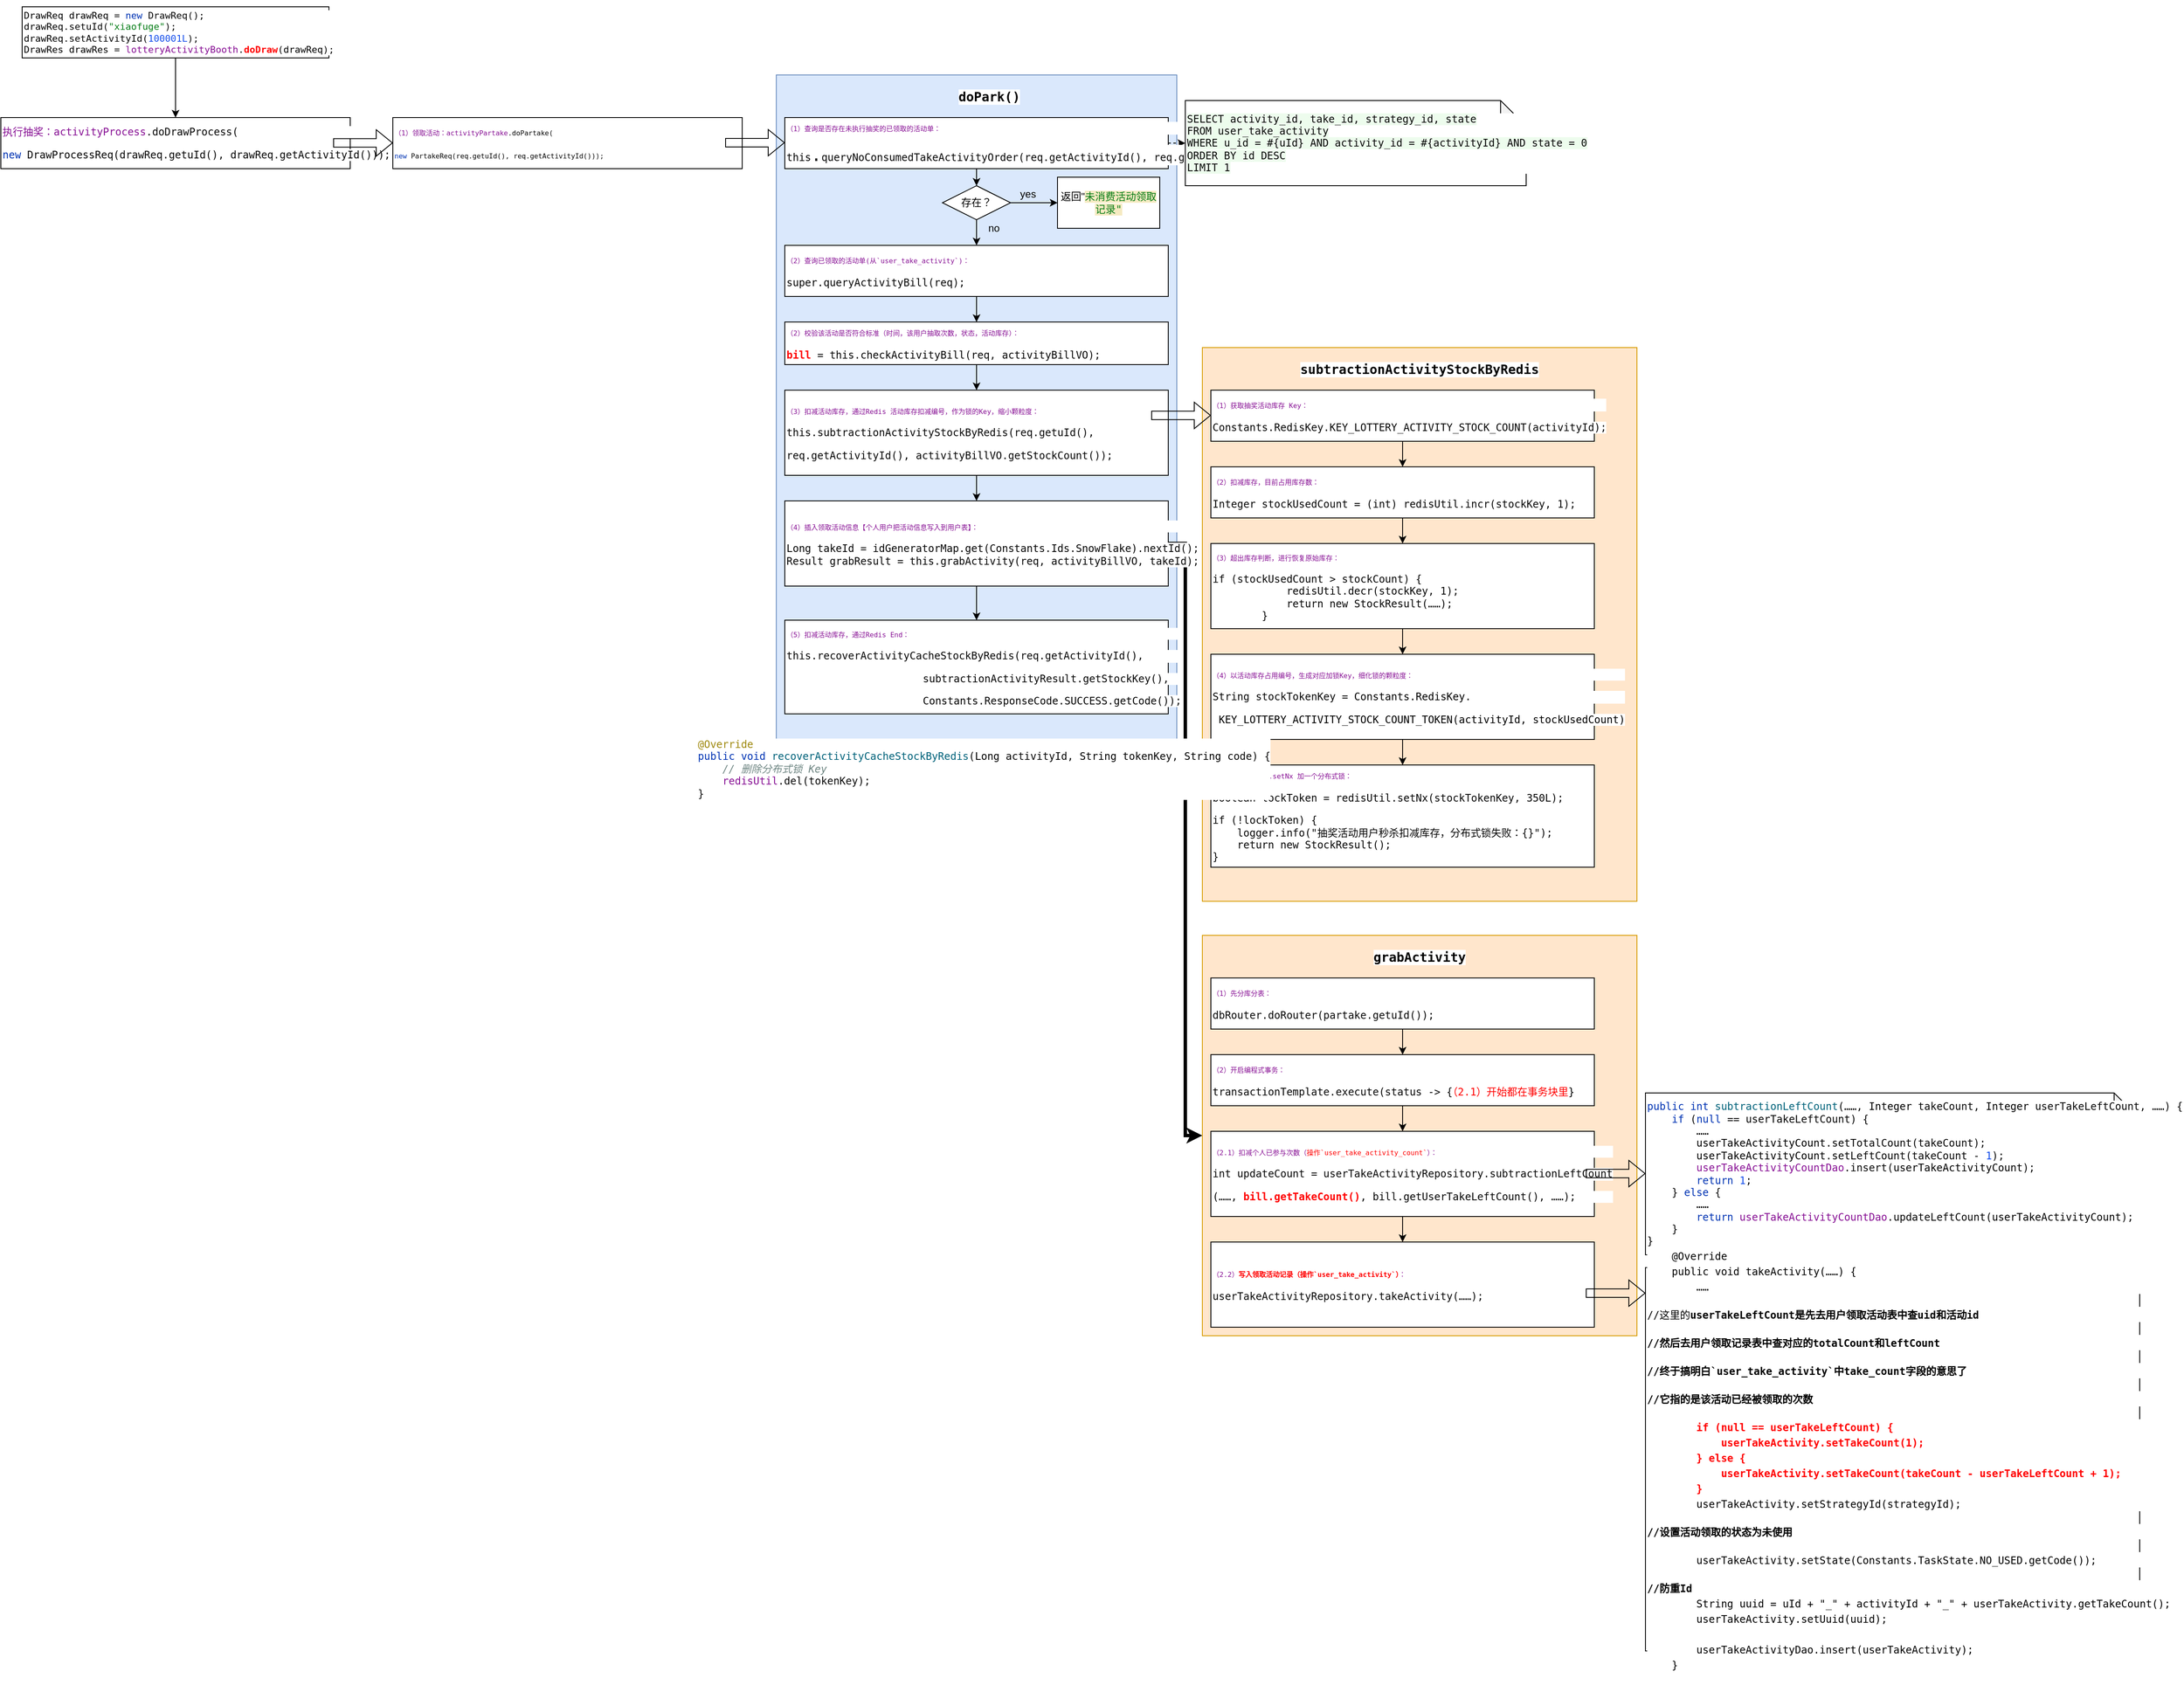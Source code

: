 <mxfile version="21.6.7" type="github">
  <diagram id="d3ml1dbwhwLsJx4-uYSs" name="Page-1">
    <mxGraphModel dx="1149" dy="637" grid="1" gridSize="10" guides="1" tooltips="1" connect="1" arrows="1" fold="1" page="1" pageScale="1" pageWidth="827" pageHeight="1169" math="0" shadow="0">
      <root>
        <mxCell id="0" />
        <mxCell id="1" parent="0" />
        <mxCell id="kdpg4Kdw_f9-5tc5uiKG-70" value="" style="rounded=0;whiteSpace=wrap;html=1;fontSize=12;fillColor=#dae8fc;strokeColor=#6c8ebf;" parent="1" vertex="1">
          <mxGeometry x="1060" y="110" width="470" height="780" as="geometry" />
        </mxCell>
        <mxCell id="kdpg4Kdw_f9-5tc5uiKG-42" value="" style="rounded=0;whiteSpace=wrap;html=1;fontSize=12;fillColor=#ffe6cc;strokeColor=#d79b00;" parent="1" vertex="1">
          <mxGeometry x="1560" y="430" width="510" height="650" as="geometry" />
        </mxCell>
        <mxCell id="kdpg4Kdw_f9-5tc5uiKG-4" value="" style="edgeStyle=orthogonalEdgeStyle;rounded=0;orthogonalLoop=1;jettySize=auto;html=1;fontSize=11;fontColor=#FF0000;" parent="1" source="kdpg4Kdw_f9-5tc5uiKG-2" target="kdpg4Kdw_f9-5tc5uiKG-3" edge="1">
          <mxGeometry relative="1" as="geometry" />
        </mxCell>
        <mxCell id="kdpg4Kdw_f9-5tc5uiKG-2" value="&lt;pre style=&quot;background-color: rgb(255 , 255 , 255) ; font-family: &amp;#34;jetbrains mono&amp;#34; , monospace ; font-size: 11px&quot;&gt;&lt;span style=&quot;color: rgb(0 , 0 , 0) ; font-size: 11px&quot;&gt;DrawReq drawReq &lt;/span&gt;&lt;font color=&quot;#080808&quot;&gt;= &lt;/font&gt;&lt;span style=&quot;color: rgb(0 , 51 , 179) ; font-size: 11px&quot;&gt;new &lt;/span&gt;&lt;font color=&quot;#080808&quot;&gt;DrawReq();&lt;span style=&quot;font-size: 11px&quot;&gt;&lt;br style=&quot;font-size: 11px&quot;&gt;&lt;/span&gt;&lt;/font&gt;&lt;span style=&quot;color: rgb(0 , 0 , 0) ; font-size: 11px&quot;&gt;drawReq&lt;/span&gt;&lt;font color=&quot;#080808&quot;&gt;.setuId(&lt;/font&gt;&lt;span style=&quot;color: rgb(6 , 125 , 23) ; font-size: 11px&quot;&gt;&quot;xiaofuge&quot;&lt;/span&gt;&lt;font color=&quot;#080808&quot;&gt;);&lt;span style=&quot;font-size: 11px&quot;&gt;&lt;br style=&quot;font-size: 11px&quot;&gt;&lt;/span&gt;&lt;/font&gt;&lt;span style=&quot;color: rgb(0 , 0 , 0) ; font-size: 11px&quot;&gt;drawReq&lt;/span&gt;&lt;font color=&quot;#080808&quot;&gt;.setActivityId(&lt;/font&gt;&lt;span style=&quot;color: rgb(23 , 80 , 235) ; font-size: 11px&quot;&gt;100001L&lt;/span&gt;&lt;font color=&quot;#080808&quot;&gt;);&lt;span style=&quot;font-size: 11px&quot;&gt;&lt;br style=&quot;font-size: 11px&quot;&gt;&lt;/span&gt;&lt;/font&gt;&lt;span style=&quot;color: rgb(0 , 0 , 0) ; font-size: 11px&quot;&gt;DrawRes drawRes &lt;/span&gt;&lt;font color=&quot;#080808&quot;&gt;= &lt;/font&gt;&lt;span style=&quot;color: rgb(135 , 16 , 148) ; font-size: 11px&quot;&gt;lotteryActivityBooth&lt;/span&gt;&lt;font color=&quot;#080808&quot;&gt;.&lt;/font&gt;&lt;b&gt;&lt;font color=&quot;#ff0000&quot;&gt;doDraw&lt;/font&gt;&lt;/b&gt;&lt;font color=&quot;#080808&quot;&gt;(&lt;/font&gt;&lt;span style=&quot;color: rgb(0 , 0 , 0) ; font-size: 11px&quot;&gt;drawReq&lt;/span&gt;&lt;font color=&quot;#080808&quot;&gt;);&lt;/font&gt;&lt;/pre&gt;" style="rounded=0;whiteSpace=wrap;html=1;fontSize=11;align=left;" parent="1" vertex="1">
          <mxGeometry x="175" y="30" width="360" height="60" as="geometry" />
        </mxCell>
        <mxCell id="kdpg4Kdw_f9-5tc5uiKG-3" value="&lt;pre style=&quot;font-size: 12px ; background-color: rgb(255 , 255 , 255) ; color: rgb(8 , 8 , 8) ; font-family: &amp;#34;jetbrains mono&amp;#34; , monospace&quot;&gt;&lt;span style=&quot;color: rgb(135 , 16 , 148)&quot;&gt;执行抽奖：activityProcess&lt;/span&gt;.doDrawProcess(&lt;/pre&gt;&lt;pre style=&quot;font-size: 12px ; background-color: rgb(255 , 255 , 255) ; color: rgb(8 , 8 , 8) ; font-family: &amp;#34;jetbrains mono&amp;#34; , monospace&quot;&gt;&lt;span style=&quot;color: rgb(0 , 51 , 179)&quot;&gt;new &lt;/span&gt;DrawProcessReq(drawReq.getuId(), drawReq.getActivityId()));&lt;/pre&gt;" style="whiteSpace=wrap;html=1;fontSize=11;align=left;rounded=0;" parent="1" vertex="1">
          <mxGeometry x="150" y="160" width="410" height="60" as="geometry" />
        </mxCell>
        <mxCell id="kdpg4Kdw_f9-5tc5uiKG-8" value="" style="shape=flexArrow;endArrow=classic;html=1;rounded=0;fontSize=12;fontColor=#FF0000;" parent="1" edge="1">
          <mxGeometry width="50" height="50" relative="1" as="geometry">
            <mxPoint x="540" y="189.76" as="sourcePoint" />
            <mxPoint x="610" y="189.76" as="targetPoint" />
          </mxGeometry>
        </mxCell>
        <mxCell id="kdpg4Kdw_f9-5tc5uiKG-10" value="&lt;pre style=&quot;background-color: rgb(255 , 255 , 255) ; color: rgb(8 , 8 , 8) ; font-family: &amp;#34;jetbrains mono&amp;#34; , monospace&quot;&gt;&lt;font style=&quot;font-size: 8px&quot;&gt;&lt;span style=&quot;color: #871094&quot;&gt;（1）领取活动：activityPartake&lt;/span&gt;.doPartake(&lt;/font&gt;&lt;/pre&gt;&lt;pre style=&quot;background-color: rgb(255 , 255 , 255) ; color: rgb(8 , 8 , 8) ; font-family: &amp;#34;jetbrains mono&amp;#34; , monospace&quot;&gt;&lt;font style=&quot;font-size: 8px&quot;&gt;&lt;span style=&quot;color: #0033b3&quot;&gt;new &lt;/span&gt;PartakeReq(req.getuId(), req.getActivityId()));&lt;/font&gt;&lt;/pre&gt;" style="rounded=0;whiteSpace=wrap;html=1;fontSize=12;fontColor=#FF0000;align=left;" parent="1" vertex="1">
          <mxGeometry x="610" y="160" width="410" height="60" as="geometry" />
        </mxCell>
        <mxCell id="kdpg4Kdw_f9-5tc5uiKG-11" value="" style="shape=flexArrow;endArrow=classic;html=1;rounded=0;fontSize=12;fontColor=#FF0000;" parent="1" edge="1">
          <mxGeometry width="50" height="50" relative="1" as="geometry">
            <mxPoint x="1000" y="189.5" as="sourcePoint" />
            <mxPoint x="1070" y="189.5" as="targetPoint" />
          </mxGeometry>
        </mxCell>
        <mxCell id="kdpg4Kdw_f9-5tc5uiKG-15" style="edgeStyle=orthogonalEdgeStyle;rounded=0;orthogonalLoop=1;jettySize=auto;html=1;exitX=0.5;exitY=1;exitDx=0;exitDy=0;entryX=0.5;entryY=0;entryDx=0;entryDy=0;fontSize=12;fontColor=#000000;" parent="1" source="kdpg4Kdw_f9-5tc5uiKG-12" target="kdpg4Kdw_f9-5tc5uiKG-13" edge="1">
          <mxGeometry relative="1" as="geometry" />
        </mxCell>
        <mxCell id="kdpg4Kdw_f9-5tc5uiKG-25" style="edgeStyle=orthogonalEdgeStyle;rounded=0;orthogonalLoop=1;jettySize=auto;html=1;exitX=1;exitY=0.5;exitDx=0;exitDy=0;entryX=0;entryY=0.5;entryDx=0;entryDy=0;entryPerimeter=0;fontSize=12;fontColor=#000000;dashed=1;" parent="1" source="kdpg4Kdw_f9-5tc5uiKG-12" target="kdpg4Kdw_f9-5tc5uiKG-21" edge="1">
          <mxGeometry relative="1" as="geometry" />
        </mxCell>
        <mxCell id="kdpg4Kdw_f9-5tc5uiKG-12" value="&lt;pre style=&quot;background-color: rgb(255 , 255 , 255) ; color: rgb(8 , 8 , 8) ; font-family: &amp;#34;jetbrains mono&amp;#34; , monospace&quot;&gt;&lt;font style=&quot;font-size: 8px&quot;&gt;&lt;span style=&quot;color: #871094&quot;&gt;（1）查询是否存在未执行抽奖的已领取的活动单：&lt;/span&gt;&lt;/font&gt;&lt;/pre&gt;&lt;pre style=&quot;background-color: rgb(255 , 255 , 255) ; color: rgb(8 , 8 , 8) ; font-family: &amp;#34;jetbrains mono&amp;#34; , monospace&quot;&gt;this&lt;span style=&quot;font-family: &amp;#34;jetbrains mono&amp;#34; , monospace ; font-size: 15pt&quot;&gt;.&lt;/span&gt;&lt;span style=&quot;font-family: &amp;#34;jetbrains mono&amp;#34; , monospace&quot;&gt;&lt;font style=&quot;font-size: 12px&quot;&gt;queryNoConsumedTakeActivityOrder(&lt;/font&gt;&lt;/span&gt;req.getActivityId(), req.getuId());&lt;/pre&gt;" style="rounded=0;whiteSpace=wrap;html=1;fontSize=12;fontColor=#FF0000;align=left;" parent="1" vertex="1">
          <mxGeometry x="1070" y="160" width="450" height="60" as="geometry" />
        </mxCell>
        <mxCell id="kdpg4Kdw_f9-5tc5uiKG-17" style="edgeStyle=orthogonalEdgeStyle;rounded=0;orthogonalLoop=1;jettySize=auto;html=1;exitX=0.5;exitY=1;exitDx=0;exitDy=0;entryX=0.5;entryY=0;entryDx=0;entryDy=0;fontSize=12;fontColor=#000000;" parent="1" source="kdpg4Kdw_f9-5tc5uiKG-13" target="kdpg4Kdw_f9-5tc5uiKG-16" edge="1">
          <mxGeometry relative="1" as="geometry" />
        </mxCell>
        <mxCell id="1-r7k3Xzy-9-w0tIUs1n-3" style="edgeStyle=orthogonalEdgeStyle;rounded=0;orthogonalLoop=1;jettySize=auto;html=1;exitX=1;exitY=0.5;exitDx=0;exitDy=0;entryX=0;entryY=0.5;entryDx=0;entryDy=0;" parent="1" source="kdpg4Kdw_f9-5tc5uiKG-13" target="1-r7k3Xzy-9-w0tIUs1n-2" edge="1">
          <mxGeometry relative="1" as="geometry" />
        </mxCell>
        <mxCell id="kdpg4Kdw_f9-5tc5uiKG-13" value="存在？" style="rhombus;whiteSpace=wrap;html=1;fontSize=12;fontColor=#000000;" parent="1" vertex="1">
          <mxGeometry x="1255" y="240" width="80" height="40" as="geometry" />
        </mxCell>
        <mxCell id="kdpg4Kdw_f9-5tc5uiKG-66" style="edgeStyle=orthogonalEdgeStyle;rounded=0;orthogonalLoop=1;jettySize=auto;html=1;exitX=0.5;exitY=1;exitDx=0;exitDy=0;entryX=0.5;entryY=0;entryDx=0;entryDy=0;fontSize=12;fontColor=#FF0000;strokeWidth=1;" parent="1" source="kdpg4Kdw_f9-5tc5uiKG-16" target="kdpg4Kdw_f9-5tc5uiKG-20" edge="1">
          <mxGeometry relative="1" as="geometry" />
        </mxCell>
        <mxCell id="kdpg4Kdw_f9-5tc5uiKG-16" value="&lt;pre style=&quot;background-color: rgb(255 , 255 , 255) ; color: rgb(8 , 8 , 8) ; font-family: &amp;#34;jetbrains mono&amp;#34; , monospace&quot;&gt;&lt;font style=&quot;font-size: 8px&quot;&gt;&lt;span style=&quot;color: #871094&quot;&gt;（2）查询已领取的活动单(从`user_take_activity`)：&lt;/span&gt;&lt;/font&gt;&lt;/pre&gt;&lt;pre style=&quot;background-color: rgb(255 , 255 , 255) ; color: rgb(8 , 8 , 8) ; font-family: &amp;#34;jetbrains mono&amp;#34; , monospace&quot;&gt;super.queryActivityBill(req);&lt;/pre&gt;" style="rounded=0;whiteSpace=wrap;html=1;fontSize=12;fontColor=#FF0000;align=left;" parent="1" vertex="1">
          <mxGeometry x="1070" y="310" width="450" height="60" as="geometry" />
        </mxCell>
        <mxCell id="kdpg4Kdw_f9-5tc5uiKG-18" value="no" style="text;html=1;align=center;verticalAlign=middle;resizable=0;points=[];autosize=1;strokeColor=none;fillColor=none;fontSize=12;fontColor=#000000;" parent="1" vertex="1">
          <mxGeometry x="1300" y="280" width="30" height="20" as="geometry" />
        </mxCell>
        <mxCell id="kdpg4Kdw_f9-5tc5uiKG-28" style="edgeStyle=orthogonalEdgeStyle;rounded=0;orthogonalLoop=1;jettySize=auto;html=1;exitX=0.5;exitY=1;exitDx=0;exitDy=0;entryX=0.5;entryY=0;entryDx=0;entryDy=0;fontSize=12;fontColor=#FF0000;" parent="1" source="kdpg4Kdw_f9-5tc5uiKG-20" target="kdpg4Kdw_f9-5tc5uiKG-27" edge="1">
          <mxGeometry relative="1" as="geometry" />
        </mxCell>
        <mxCell id="kdpg4Kdw_f9-5tc5uiKG-20" value="&lt;pre style=&quot;background-color: rgb(255 , 255 , 255) ; color: rgb(8 , 8 , 8) ; font-family: &amp;#34;jetbrains mono&amp;#34; , monospace&quot;&gt;&lt;font style=&quot;font-size: 8px&quot;&gt;&lt;span style=&quot;color: #871094&quot;&gt;（2）校验该活动是否符合标准（时间，该用户抽取次数，状态，活动库存）：&lt;/span&gt;&lt;/font&gt;&lt;/pre&gt;&lt;pre style=&quot;background-color: rgb(255 , 255 , 255) ; font-family: &amp;#34;jetbrains mono&amp;#34; , monospace&quot;&gt;&lt;b&gt;bill&lt;/b&gt;&lt;span style=&quot;color: rgb(8 , 8 , 8)&quot;&gt; = this.checkActivityBill(req, activityBillVO);&lt;/span&gt;&lt;/pre&gt;" style="rounded=0;whiteSpace=wrap;html=1;fontSize=12;fontColor=#FF0000;align=left;" parent="1" vertex="1">
          <mxGeometry x="1070" y="400" width="450" height="50" as="geometry" />
        </mxCell>
        <mxCell id="kdpg4Kdw_f9-5tc5uiKG-21" value="&lt;pre style=&quot;background-color: rgb(255 , 255 , 255) ; color: rgb(8 , 8 , 8) ; font-family: &amp;#34;jetbrains mono&amp;#34; , monospace&quot;&gt;&lt;span style=&quot;background-color: #edfced&quot;&gt;SELECT activity_id, take_id, strategy_id, state&lt;br&gt;&lt;/span&gt;&lt;span style=&quot;background-color: #edfced&quot;&gt;FROM user_take_activity&lt;br&gt;&lt;/span&gt;&lt;span style=&quot;background-color: #edfced&quot;&gt;WHERE u_id = #{uId} AND activity_id = #{activityId} AND state = 0&lt;br&gt;&lt;/span&gt;&lt;span style=&quot;background-color: #edfced&quot;&gt;ORDER BY id DESC&lt;br&gt;&lt;/span&gt;&lt;span style=&quot;background-color: #edfced&quot;&gt;LIMIT 1&lt;/span&gt;&lt;/pre&gt;" style="shape=note;whiteSpace=wrap;html=1;backgroundOutline=1;darkOpacity=0.05;fontSize=12;fontColor=#000000;align=left;" parent="1" vertex="1">
          <mxGeometry x="1540" y="140" width="400" height="100" as="geometry" />
        </mxCell>
        <mxCell id="kdpg4Kdw_f9-5tc5uiKG-41" style="edgeStyle=orthogonalEdgeStyle;rounded=0;orthogonalLoop=1;jettySize=auto;html=1;exitX=0.5;exitY=1;exitDx=0;exitDy=0;entryX=0.5;entryY=0;entryDx=0;entryDy=0;fontSize=12;fontColor=#000000;" parent="1" source="kdpg4Kdw_f9-5tc5uiKG-27" target="kdpg4Kdw_f9-5tc5uiKG-40" edge="1">
          <mxGeometry relative="1" as="geometry" />
        </mxCell>
        <mxCell id="kdpg4Kdw_f9-5tc5uiKG-27" value="&lt;pre style=&quot;background-color: rgb(255 , 255 , 255)&quot;&gt;&lt;font&gt;&lt;font color=&quot;#871094&quot; face=&quot;jetbrains mono, monospace&quot;&gt;&lt;span style=&quot;font-size: 8px&quot;&gt;（3）扣减活动库存，通过Redis 活动库存扣减编号，作为锁的Key，缩小颗粒度：&lt;/span&gt;&lt;/font&gt;&lt;/font&gt;&lt;/pre&gt;&lt;pre style=&quot;background-color: rgb(255 , 255 , 255) ; color: rgb(8 , 8 , 8) ; font-family: &amp;#34;jetbrains mono&amp;#34; , monospace&quot;&gt;this.subtractionActivityStockByRedis(req.getuId(), &lt;/pre&gt;&lt;pre style=&quot;background-color: rgb(255 , 255 , 255) ; color: rgb(8 , 8 , 8) ; font-family: &amp;#34;jetbrains mono&amp;#34; , monospace&quot;&gt;req.getActivityId(), activityBillVO.getStockCount());&lt;/pre&gt;" style="rounded=0;whiteSpace=wrap;html=1;fontSize=12;fontColor=#FF0000;align=left;" parent="1" vertex="1">
          <mxGeometry x="1070" y="480" width="450" height="100" as="geometry" />
        </mxCell>
        <mxCell id="kdpg4Kdw_f9-5tc5uiKG-29" value="" style="shape=flexArrow;endArrow=classic;html=1;rounded=0;fontSize=12;fontColor=#FF0000;" parent="1" edge="1">
          <mxGeometry width="50" height="50" relative="1" as="geometry">
            <mxPoint x="1500" y="509.66" as="sourcePoint" />
            <mxPoint x="1570" y="509.66" as="targetPoint" />
          </mxGeometry>
        </mxCell>
        <mxCell id="kdpg4Kdw_f9-5tc5uiKG-32" style="edgeStyle=orthogonalEdgeStyle;rounded=0;orthogonalLoop=1;jettySize=auto;html=1;exitX=0.5;exitY=1;exitDx=0;exitDy=0;entryX=0.5;entryY=0;entryDx=0;entryDy=0;fontSize=12;fontColor=#FF0000;" parent="1" source="kdpg4Kdw_f9-5tc5uiKG-30" target="kdpg4Kdw_f9-5tc5uiKG-31" edge="1">
          <mxGeometry relative="1" as="geometry" />
        </mxCell>
        <mxCell id="kdpg4Kdw_f9-5tc5uiKG-30" value="&lt;pre style=&quot;background-color: rgb(255 , 255 , 255)&quot;&gt;&lt;font&gt;&lt;font color=&quot;#871094&quot; face=&quot;jetbrains mono, monospace&quot;&gt;&lt;span style=&quot;font-size: 8px&quot;&gt;（1）获取抽奖活动库存 Key：&lt;/span&gt;&lt;/font&gt;&lt;/font&gt;&lt;/pre&gt;&lt;pre style=&quot;background-color: rgb(255 , 255 , 255)&quot;&gt;&lt;font color=&quot;#080808&quot; face=&quot;jetbrains mono, monospace&quot;&gt;Constants.RedisKey.KEY_LOTTERY_ACTIVITY_STOCK_COUNT(activityId);&lt;br&gt;&lt;/font&gt;&lt;/pre&gt;" style="rounded=0;whiteSpace=wrap;html=1;fontSize=12;fontColor=#FF0000;align=left;" parent="1" vertex="1">
          <mxGeometry x="1570" y="480" width="450" height="60" as="geometry" />
        </mxCell>
        <mxCell id="kdpg4Kdw_f9-5tc5uiKG-34" style="edgeStyle=orthogonalEdgeStyle;rounded=0;orthogonalLoop=1;jettySize=auto;html=1;exitX=0.5;exitY=1;exitDx=0;exitDy=0;entryX=0.5;entryY=0;entryDx=0;entryDy=0;fontSize=12;fontColor=#FF0000;" parent="1" source="kdpg4Kdw_f9-5tc5uiKG-31" target="kdpg4Kdw_f9-5tc5uiKG-33" edge="1">
          <mxGeometry relative="1" as="geometry" />
        </mxCell>
        <mxCell id="kdpg4Kdw_f9-5tc5uiKG-31" value="&lt;pre style=&quot;background-color: rgb(255 , 255 , 255)&quot;&gt;&lt;font&gt;&lt;font color=&quot;#871094&quot; face=&quot;jetbrains mono, monospace&quot;&gt;&lt;span style=&quot;font-size: 8px&quot;&gt;（2）扣减库存，目前占用库存数：&lt;/span&gt;&lt;/font&gt;&lt;/font&gt;&lt;/pre&gt;&lt;pre style=&quot;background-color: rgb(255 , 255 , 255)&quot;&gt;&lt;font color=&quot;#080808&quot; face=&quot;jetbrains mono, monospace&quot;&gt;Integer stockUsedCount = (int) redisUtil.incr(stockKey, 1);&lt;br&gt;&lt;/font&gt;&lt;/pre&gt;" style="rounded=0;whiteSpace=wrap;html=1;fontSize=12;fontColor=#FF0000;align=left;" parent="1" vertex="1">
          <mxGeometry x="1570" y="570" width="450" height="60" as="geometry" />
        </mxCell>
        <mxCell id="kdpg4Kdw_f9-5tc5uiKG-37" style="edgeStyle=orthogonalEdgeStyle;rounded=0;orthogonalLoop=1;jettySize=auto;html=1;exitX=0.5;exitY=1;exitDx=0;exitDy=0;entryX=0.5;entryY=0;entryDx=0;entryDy=0;fontSize=12;fontColor=#FF0000;" parent="1" source="kdpg4Kdw_f9-5tc5uiKG-33" target="kdpg4Kdw_f9-5tc5uiKG-36" edge="1">
          <mxGeometry relative="1" as="geometry" />
        </mxCell>
        <mxCell id="kdpg4Kdw_f9-5tc5uiKG-33" value="&lt;pre style=&quot;background-color: rgb(255 , 255 , 255)&quot;&gt;&lt;font&gt;&lt;font color=&quot;#871094&quot; face=&quot;jetbrains mono, monospace&quot;&gt;&lt;span style=&quot;font-size: 8px&quot;&gt;（3）超出库存判断，进行恢复原始库存：&lt;/span&gt;&lt;/font&gt;&lt;/font&gt;&lt;/pre&gt;&lt;pre style=&quot;background-color: rgb(255 , 255 , 255)&quot;&gt;&lt;font color=&quot;#080808&quot; face=&quot;jetbrains mono, monospace&quot;&gt;if (stockUsedCount &amp;gt; stockCount) {&lt;br&gt;            redisUtil.decr(stockKey, 1);&lt;br&gt;            return new StockResult(……);&lt;br&gt;        }&lt;br&gt;&lt;/font&gt;&lt;/pre&gt;" style="rounded=0;whiteSpace=wrap;html=1;fontSize=12;fontColor=#FF0000;align=left;" parent="1" vertex="1">
          <mxGeometry x="1570" y="660" width="450" height="100" as="geometry" />
        </mxCell>
        <mxCell id="kdpg4Kdw_f9-5tc5uiKG-39" style="edgeStyle=orthogonalEdgeStyle;rounded=0;orthogonalLoop=1;jettySize=auto;html=1;exitX=0.5;exitY=1;exitDx=0;exitDy=0;entryX=0.5;entryY=0;entryDx=0;entryDy=0;fontSize=12;fontColor=#000000;" parent="1" source="kdpg4Kdw_f9-5tc5uiKG-36" target="kdpg4Kdw_f9-5tc5uiKG-38" edge="1">
          <mxGeometry relative="1" as="geometry" />
        </mxCell>
        <mxCell id="kdpg4Kdw_f9-5tc5uiKG-36" value="&lt;pre style=&quot;background-color: rgb(255 , 255 , 255)&quot;&gt;&lt;font&gt;&lt;font color=&quot;#871094&quot; face=&quot;jetbrains mono, monospace&quot;&gt;&lt;span style=&quot;font-size: 8px&quot;&gt;（4）以活动库存占用编号，生成对应加锁Key，细化锁的颗粒度：&lt;/span&gt;&lt;/font&gt;&lt;/font&gt;&lt;/pre&gt;&lt;pre style=&quot;background-color: rgb(255 , 255 , 255)&quot;&gt;&lt;font color=&quot;#080808&quot; face=&quot;jetbrains mono, monospace&quot;&gt;String stockTokenKey = &lt;/font&gt;&lt;font color=&quot;#000000&quot;&gt;Constants.RedisKey.&lt;/font&gt;&lt;/pre&gt;&lt;pre style=&quot;background-color: rgb(255 , 255 , 255)&quot;&gt;&lt;font color=&quot;#000000&quot;&gt;&lt;span&gt; &lt;/span&gt;KEY_LOTTERY_ACTIVITY_STOCK_COUNT_TOKEN(activityId, stockUsedCount)&lt;/font&gt;&lt;/pre&gt;" style="rounded=0;whiteSpace=wrap;html=1;fontSize=12;fontColor=#FF0000;align=left;" parent="1" vertex="1">
          <mxGeometry x="1570" y="790" width="450" height="100" as="geometry" />
        </mxCell>
        <mxCell id="kdpg4Kdw_f9-5tc5uiKG-38" value="&lt;pre style=&quot;background-color: rgb(255 , 255 , 255)&quot;&gt;&lt;font&gt;&lt;font color=&quot;#871094&quot; face=&quot;jetbrains mono, monospace&quot;&gt;&lt;span style=&quot;font-size: 8px&quot;&gt;（5）使用 Redis.setNx 加一个分布式锁：&lt;/span&gt;&lt;/font&gt;&lt;/font&gt;&lt;/pre&gt;&lt;pre style=&quot;background-color: rgb(255 , 255 , 255)&quot;&gt;&lt;font color=&quot;#080808&quot; face=&quot;jetbrains mono, monospace&quot;&gt;boolean lockToken = redisUtil.setNx(stockTokenKey, 350L);&lt;/font&gt;&lt;br&gt;&lt;/pre&gt;&lt;pre style=&quot;background-color: rgb(255 , 255 , 255)&quot;&gt;&lt;font color=&quot;#080808&quot; face=&quot;jetbrains mono, monospace&quot;&gt;if (!lockToken) {&lt;br/&gt;    logger.info(&quot;抽奖活动用户秒杀扣减库存，分布式锁失败：{}&quot;);&lt;br/&gt;    return new StockResult();&lt;br/&gt;}&lt;br&gt;&lt;/font&gt;&lt;/pre&gt;" style="rounded=0;whiteSpace=wrap;html=1;fontSize=12;fontColor=#FF0000;align=left;" parent="1" vertex="1">
          <mxGeometry x="1570" y="920" width="450" height="120" as="geometry" />
        </mxCell>
        <mxCell id="kdpg4Kdw_f9-5tc5uiKG-56" style="edgeStyle=orthogonalEdgeStyle;rounded=0;orthogonalLoop=1;jettySize=auto;html=1;exitX=1;exitY=0.5;exitDx=0;exitDy=0;entryX=0;entryY=0.5;entryDx=0;entryDy=0;fontSize=15;fontColor=#000000;strokeWidth=4;" parent="1" source="kdpg4Kdw_f9-5tc5uiKG-40" target="kdpg4Kdw_f9-5tc5uiKG-45" edge="1">
          <mxGeometry relative="1" as="geometry" />
        </mxCell>
        <mxCell id="kdpg4Kdw_f9-5tc5uiKG-68" style="edgeStyle=orthogonalEdgeStyle;rounded=0;orthogonalLoop=1;jettySize=auto;html=1;exitX=0.5;exitY=1;exitDx=0;exitDy=0;entryX=0.5;entryY=0;entryDx=0;entryDy=0;fontSize=12;fontColor=#000000;strokeWidth=1;" parent="1" source="kdpg4Kdw_f9-5tc5uiKG-40" target="kdpg4Kdw_f9-5tc5uiKG-67" edge="1">
          <mxGeometry relative="1" as="geometry" />
        </mxCell>
        <mxCell id="kdpg4Kdw_f9-5tc5uiKG-40" value="&lt;pre style=&quot;background-color: rgb(255 , 255 , 255)&quot;&gt;&lt;font&gt;&lt;font color=&quot;#871094&quot; face=&quot;jetbrains mono, monospace&quot;&gt;&lt;span style=&quot;font-size: 8px&quot;&gt;（4）插入领取活动信息【个人用户把活动信息写入到用户表】：&lt;/span&gt;&lt;/font&gt;&lt;/font&gt;&lt;/pre&gt;&lt;pre style=&quot;background-color: rgb(255 , 255 , 255)&quot;&gt;&lt;font color=&quot;#080808&quot; face=&quot;jetbrains mono, monospace&quot;&gt;Long takeId = idGeneratorMap.get(Constants.Ids.SnowFlake).nextId();&lt;br&gt;Result grabResult = this.grabActivity(req, activityBillVO, takeId);&lt;br&gt;&lt;/font&gt;&lt;/pre&gt;" style="rounded=0;whiteSpace=wrap;html=1;fontSize=12;fontColor=#FF0000;align=left;" parent="1" vertex="1">
          <mxGeometry x="1070" y="610" width="450" height="100" as="geometry" />
        </mxCell>
        <mxCell id="kdpg4Kdw_f9-5tc5uiKG-43" value="&lt;pre style=&quot;background-color: rgb(255 , 255 , 255) ; font-family: &amp;#34;jetbrains mono&amp;#34; , monospace&quot;&gt;&lt;font style=&quot;font-size: 15px&quot;&gt;&lt;b&gt;subtractionActivityStockByRedis&lt;/b&gt;&lt;/font&gt;&lt;/pre&gt;" style="text;html=1;strokeColor=none;fillColor=none;align=center;verticalAlign=middle;whiteSpace=wrap;rounded=0;fontSize=12;fontColor=#000000;" parent="1" vertex="1">
          <mxGeometry x="1665" y="440" width="300" height="30" as="geometry" />
        </mxCell>
        <mxCell id="kdpg4Kdw_f9-5tc5uiKG-45" value="" style="rounded=0;whiteSpace=wrap;html=1;fontSize=12;fillColor=#ffe6cc;strokeColor=#d79b00;" parent="1" vertex="1">
          <mxGeometry x="1560" y="1120" width="510" height="470" as="geometry" />
        </mxCell>
        <mxCell id="kdpg4Kdw_f9-5tc5uiKG-46" style="edgeStyle=orthogonalEdgeStyle;rounded=0;orthogonalLoop=1;jettySize=auto;html=1;exitX=0.5;exitY=1;exitDx=0;exitDy=0;entryX=0.5;entryY=0;entryDx=0;entryDy=0;fontSize=12;fontColor=#FF0000;" parent="1" source="kdpg4Kdw_f9-5tc5uiKG-47" target="kdpg4Kdw_f9-5tc5uiKG-49" edge="1">
          <mxGeometry relative="1" as="geometry" />
        </mxCell>
        <mxCell id="kdpg4Kdw_f9-5tc5uiKG-47" value="&lt;pre style=&quot;background-color: rgb(255 , 255 , 255)&quot;&gt;&lt;font&gt;&lt;font color=&quot;#871094&quot; face=&quot;jetbrains mono, monospace&quot;&gt;&lt;span style=&quot;font-size: 8px&quot;&gt;（1）先分库分表：&lt;/span&gt;&lt;/font&gt;&lt;/font&gt;&lt;/pre&gt;&lt;pre style=&quot;background-color: rgb(255 , 255 , 255)&quot;&gt;&lt;font color=&quot;#080808&quot; face=&quot;jetbrains mono, monospace&quot;&gt;dbRouter.doRouter(partake.getuId());&lt;br&gt;&lt;/font&gt;&lt;/pre&gt;" style="rounded=0;whiteSpace=wrap;html=1;fontSize=12;fontColor=#FF0000;align=left;" parent="1" vertex="1">
          <mxGeometry x="1570" y="1170" width="450" height="60" as="geometry" />
        </mxCell>
        <mxCell id="kdpg4Kdw_f9-5tc5uiKG-48" style="edgeStyle=orthogonalEdgeStyle;rounded=0;orthogonalLoop=1;jettySize=auto;html=1;exitX=0.5;exitY=1;exitDx=0;exitDy=0;entryX=0.5;entryY=0;entryDx=0;entryDy=0;fontSize=12;fontColor=#FF0000;" parent="1" source="kdpg4Kdw_f9-5tc5uiKG-49" target="kdpg4Kdw_f9-5tc5uiKG-51" edge="1">
          <mxGeometry relative="1" as="geometry" />
        </mxCell>
        <mxCell id="kdpg4Kdw_f9-5tc5uiKG-49" value="&lt;pre style=&quot;background-color: rgb(255 , 255 , 255)&quot;&gt;&lt;font&gt;&lt;font color=&quot;#871094&quot; face=&quot;jetbrains mono, monospace&quot;&gt;&lt;span style=&quot;font-size: 8px&quot;&gt;（2）开启编程式事务：&lt;/span&gt;&lt;/font&gt;&lt;/font&gt;&lt;/pre&gt;&lt;pre style=&quot;background-color: rgb(255 , 255 , 255)&quot;&gt;&lt;font color=&quot;#080808&quot; face=&quot;jetbrains mono, monospace&quot;&gt;transactionTemplate.execute(status -&amp;gt; {&lt;/font&gt;（2.1）开始都在事务块里&lt;font color=&quot;#000000&quot;&gt;}&lt;/font&gt;&lt;/pre&gt;" style="rounded=0;whiteSpace=wrap;html=1;fontSize=12;fontColor=#FF0000;align=left;" parent="1" vertex="1">
          <mxGeometry x="1570" y="1260" width="450" height="60" as="geometry" />
        </mxCell>
        <mxCell id="kdpg4Kdw_f9-5tc5uiKG-50" style="edgeStyle=orthogonalEdgeStyle;rounded=0;orthogonalLoop=1;jettySize=auto;html=1;exitX=0.5;exitY=1;exitDx=0;exitDy=0;entryX=0.5;entryY=0;entryDx=0;entryDy=0;fontSize=12;fontColor=#FF0000;" parent="1" source="kdpg4Kdw_f9-5tc5uiKG-51" target="kdpg4Kdw_f9-5tc5uiKG-53" edge="1">
          <mxGeometry relative="1" as="geometry" />
        </mxCell>
        <mxCell id="kdpg4Kdw_f9-5tc5uiKG-51" value="&lt;pre style=&quot;background-color: rgb(255 , 255 , 255)&quot;&gt;&lt;font&gt;&lt;font face=&quot;jetbrains mono, monospace&quot;&gt;&lt;span style=&quot;font-size: 8px;&quot;&gt;&lt;font color=&quot;#871094&quot;&gt;（2.1）扣减个人已参与次数（&lt;/font&gt;操作`user_take_activity_count`&lt;font color=&quot;#871094&quot;&gt;）：&lt;/font&gt;&lt;/span&gt;&lt;/font&gt;&lt;/font&gt;&lt;/pre&gt;&lt;pre style=&quot;background-color: rgb(255 , 255 , 255)&quot;&gt;&lt;font color=&quot;#080808&quot; face=&quot;jetbrains mono, monospace&quot;&gt;int updateCount = userTakeActivityRepository.subtractionLeftCount&lt;/font&gt;&lt;/pre&gt;&lt;pre style=&quot;background-color: rgb(255 , 255 , 255)&quot;&gt;&lt;font face=&quot;jetbrains mono, monospace&quot;&gt;&lt;font color=&quot;#080808&quot;&gt;(……, &lt;/font&gt;&lt;b&gt;bill.getTakeCount()&lt;/b&gt;&lt;font color=&quot;#080808&quot;&gt;, bill.getUserTakeLeftCount(), ……);&lt;br&gt;&lt;/font&gt;&lt;/font&gt;&lt;/pre&gt;" style="rounded=0;whiteSpace=wrap;html=1;fontSize=12;fontColor=#FF0000;align=left;" parent="1" vertex="1">
          <mxGeometry x="1570" y="1350" width="450" height="100" as="geometry" />
        </mxCell>
        <mxCell id="kdpg4Kdw_f9-5tc5uiKG-53" value="&lt;pre style=&quot;background-color: rgb(255 , 255 , 255)&quot;&gt;&lt;font&gt;&lt;font face=&quot;jetbrains mono, monospace&quot;&gt;&lt;span style=&quot;font-size: 8px&quot;&gt;&lt;font color=&quot;#871094&quot;&gt;（2.2）&lt;/font&gt;&lt;b&gt;写入领取活动记录（操作`user_take_activity`）&lt;/b&gt;&lt;font color=&quot;#871094&quot;&gt;：&lt;/font&gt;&lt;/span&gt;&lt;/font&gt;&lt;/font&gt;&lt;/pre&gt;&lt;pre style=&quot;background-color: rgb(255 , 255 , 255)&quot;&gt;&lt;font color=&quot;#080808&quot; face=&quot;jetbrains mono, monospace&quot;&gt;userTakeActivityRepository.takeActivity(……);&lt;/font&gt;&lt;br&gt;&lt;/pre&gt;" style="rounded=0;whiteSpace=wrap;html=1;fontSize=12;fontColor=#FF0000;align=left;" parent="1" vertex="1">
          <mxGeometry x="1570" y="1480" width="450" height="100" as="geometry" />
        </mxCell>
        <mxCell id="kdpg4Kdw_f9-5tc5uiKG-55" value="&lt;pre style=&quot;background-color: rgb(255 , 255 , 255)&quot;&gt;&lt;font face=&quot;jetbrains mono, monospace&quot;&gt;&lt;span style=&quot;font-size: 15px&quot;&gt;&lt;b&gt;grabActivity&lt;/b&gt;&lt;/span&gt;&lt;br&gt;&lt;/font&gt;&lt;/pre&gt;" style="text;html=1;strokeColor=none;fillColor=none;align=center;verticalAlign=middle;whiteSpace=wrap;rounded=0;fontSize=12;fontColor=#000000;" parent="1" vertex="1">
          <mxGeometry x="1665" y="1130" width="300" height="30" as="geometry" />
        </mxCell>
        <mxCell id="kdpg4Kdw_f9-5tc5uiKG-57" value="" style="shape=flexArrow;endArrow=classic;html=1;rounded=0;fontSize=12;fontColor=#FF0000;" parent="1" edge="1">
          <mxGeometry width="50" height="50" relative="1" as="geometry">
            <mxPoint x="2010" y="1399.66" as="sourcePoint" />
            <mxPoint x="2080" y="1399.66" as="targetPoint" />
          </mxGeometry>
        </mxCell>
        <mxCell id="kdpg4Kdw_f9-5tc5uiKG-62" value="&lt;pre style=&quot;background-color: rgb(255 , 255 , 255) ; font-family: &amp;#34;jetbrains mono&amp;#34; , monospace ; font-size: 12px&quot;&gt;&lt;span style=&quot;color: rgb(8 , 8 , 8)&quot;&gt;&lt;span style=&quot;color: #0033b3&quot;&gt;public int &lt;/span&gt;&lt;span style=&quot;color: #00627a&quot;&gt;subtractionLeftCount&lt;/span&gt;(&lt;/span&gt;&lt;font color=&quot;#000000&quot;&gt;……&lt;/font&gt;&lt;font color=&quot;#080808&quot;&gt;, &lt;/font&gt;&lt;span style=&quot;color: rgb(0 , 0 , 0)&quot;&gt;Integer &lt;/span&gt;&lt;font color=&quot;#080808&quot;&gt;takeCount, &lt;/font&gt;&lt;span style=&quot;color: rgb(0 , 0 , 0)&quot;&gt;Integer &lt;/span&gt;&lt;font color=&quot;#080808&quot;&gt;userTakeLeftCount, &lt;/font&gt;&lt;font color=&quot;#000000&quot;&gt;……&lt;/font&gt;&lt;font color=&quot;#080808&quot;&gt;) {&lt;br&gt;    &lt;/font&gt;&lt;span style=&quot;color: rgb(0 , 51 , 179)&quot;&gt;if &lt;/span&gt;&lt;font color=&quot;#080808&quot;&gt;(&lt;/font&gt;&lt;span style=&quot;color: rgb(0 , 51 , 179)&quot;&gt;null &lt;/span&gt;&lt;font color=&quot;#080808&quot;&gt;== userTakeLeftCount) {&lt;/font&gt;&lt;font color=&quot;#080808&quot;&gt;&lt;br&gt;        &lt;/font&gt;&lt;font color=&quot;#000000&quot;&gt;……&lt;/font&gt;&lt;font color=&quot;#080808&quot;&gt;&lt;br&gt;        &lt;/font&gt;&lt;span style=&quot;color: rgb(0 , 0 , 0)&quot;&gt;userTakeActivityCount&lt;/span&gt;&lt;font color=&quot;#080808&quot;&gt;.setTotalCount(takeCount);&lt;br&gt;        &lt;/font&gt;&lt;span style=&quot;color: rgb(0 , 0 , 0)&quot;&gt;userTakeActivityCount&lt;/span&gt;&lt;font color=&quot;#080808&quot;&gt;.setLeftCount(takeCount - &lt;/font&gt;&lt;span style=&quot;color: rgb(23 , 80 , 235)&quot;&gt;1&lt;/span&gt;&lt;font color=&quot;#080808&quot;&gt;);&lt;br&gt;        &lt;/font&gt;&lt;span style=&quot;color: rgb(135 , 16 , 148)&quot;&gt;userTakeActivityCountDao&lt;/span&gt;&lt;font color=&quot;#080808&quot;&gt;.insert(&lt;/font&gt;&lt;span style=&quot;color: rgb(0 , 0 , 0)&quot;&gt;userTakeActivityCount&lt;/span&gt;&lt;font color=&quot;#080808&quot;&gt;);&lt;br&gt;        &lt;/font&gt;&lt;span style=&quot;color: rgb(0 , 51 , 179)&quot;&gt;return &lt;/span&gt;&lt;span style=&quot;color: rgb(23 , 80 , 235)&quot;&gt;1&lt;/span&gt;&lt;font color=&quot;#080808&quot;&gt;;&lt;br&gt;    } &lt;/font&gt;&lt;span style=&quot;color: rgb(0 , 51 , 179)&quot;&gt;else &lt;/span&gt;&lt;font color=&quot;#080808&quot;&gt;{&lt;/font&gt;&lt;font color=&quot;#080808&quot;&gt;&lt;br&gt;        &lt;/font&gt;&lt;font color=&quot;#000000&quot;&gt;……&lt;/font&gt;&lt;font color=&quot;#080808&quot;&gt;&lt;br&gt;        &lt;/font&gt;&lt;span style=&quot;color: rgb(0 , 51 , 179)&quot;&gt;return &lt;/span&gt;&lt;span style=&quot;color: rgb(135 , 16 , 148)&quot;&gt;userTakeActivityCountDao&lt;/span&gt;&lt;font color=&quot;#080808&quot;&gt;.updateLeftCount(&lt;/font&gt;&lt;span style=&quot;color: rgb(0 , 0 , 0)&quot;&gt;userTakeActivityCount&lt;/span&gt;&lt;font color=&quot;#080808&quot;&gt;);&lt;br&gt;    }&lt;br&gt;}&lt;/font&gt;&lt;/pre&gt;" style="shape=note;whiteSpace=wrap;html=1;backgroundOutline=1;darkOpacity=0.05;fontSize=15;fontColor=#FF0000;align=left;" parent="1" vertex="1">
          <mxGeometry x="2080" y="1305" width="580" height="190" as="geometry" />
        </mxCell>
        <mxCell id="kdpg4Kdw_f9-5tc5uiKG-63" value="&lt;pre style=&quot;background-color: rgb(255 , 255 , 255)&quot;&gt;&lt;font face=&quot;jetbrains mono, monospace&quot;&gt;&lt;span style=&quot;font-size: 12px&quot;&gt;&lt;font color=&quot;#000000&quot;&gt;    @Override&lt;br&gt;    public void takeActivity(……) {&lt;br&gt;        ……&lt;/font&gt;&lt;/span&gt;&lt;/font&gt;&lt;/pre&gt;&lt;pre style=&quot;background-color: rgb(255 , 255 , 255)&quot;&gt;&lt;font face=&quot;jetbrains mono, monospace&quot;&gt;&lt;span style=&quot;font-size: 12px&quot;&gt;&lt;font color=&quot;#000000&quot;&gt;//这里的&lt;/font&gt;&lt;/span&gt;&lt;/font&gt;&lt;b style=&quot;font-size: 12px ; font-family: &amp;quot;jetbrains mono&amp;quot; , monospace&quot;&gt;&lt;font color=&quot;#000000&quot;&gt;userTakeLeftCount是先去用户领取活动表中查uid和活动id&lt;/font&gt;&lt;/b&gt;&lt;/pre&gt;&lt;pre style=&quot;background-color: rgb(255 , 255 , 255)&quot;&gt;&lt;font face=&quot;jetbrains mono, monospace&quot;&gt;&lt;span style=&quot;font-size: 12px&quot;&gt;&lt;b&gt;&lt;font color=&quot;#000000&quot;&gt;//然后去用户领取记录表中查对应的totalCount和leftCount&lt;/font&gt;&lt;/b&gt;&lt;/span&gt;&lt;/font&gt;&lt;/pre&gt;&lt;pre style=&quot;background-color: rgb(255 , 255 , 255)&quot;&gt;&lt;font face=&quot;jetbrains mono, monospace&quot;&gt;&lt;span style=&quot;font-size: 12px&quot;&gt;&lt;b&gt;&lt;font color=&quot;#000000&quot;&gt;//终于搞明白`user_take_activity`中take_count字段的意思了&lt;/font&gt;&lt;/b&gt;&lt;/span&gt;&lt;/font&gt;&lt;/pre&gt;&lt;pre style=&quot;background-color: rgb(255 , 255 , 255)&quot;&gt;&lt;font face=&quot;jetbrains mono, monospace&quot;&gt;&lt;span style=&quot;font-size: 12px&quot;&gt;&lt;b&gt;&lt;font color=&quot;#000000&quot;&gt;//它指的是该活动已经被领取的次数&lt;/font&gt;&lt;/b&gt;&lt;/span&gt;&lt;/font&gt;&lt;/pre&gt;&lt;pre style=&quot;background-color: rgb(255 , 255 , 255)&quot;&gt;&lt;font face=&quot;jetbrains mono, monospace&quot;&gt;&lt;span style=&quot;font-size: 12px&quot;&gt;&lt;b&gt;        if (null == userTakeLeftCount) {&lt;br&gt;            userTakeActivity.setTakeCount(1);&lt;br&gt;        } else {&lt;br&gt;            userTakeActivity.setTakeCount(takeCount - userTakeLeftCount + 1);&lt;br&gt;        }&lt;/b&gt;&lt;font color=&quot;#000000&quot;&gt;&lt;br&gt;        userTakeActivity.setStrategyId(strategyId);&lt;/font&gt;&lt;/span&gt;&lt;/font&gt;&lt;/pre&gt;&lt;pre style=&quot;background-color: rgb(255 , 255 , 255)&quot;&gt;&lt;font face=&quot;jetbrains mono, monospace&quot;&gt;&lt;span style=&quot;font-size: 12px&quot;&gt;&lt;font color=&quot;#000000&quot;&gt;&lt;b&gt;//设置活动领取的状态为未使用&lt;/b&gt;&lt;/font&gt;&lt;/span&gt;&lt;/font&gt;&lt;/pre&gt;&lt;pre style=&quot;background-color: rgb(255 , 255 , 255)&quot;&gt;&lt;font face=&quot;jetbrains mono, monospace&quot;&gt;&lt;span style=&quot;font-size: 12px&quot;&gt;&lt;font color=&quot;#000000&quot;&gt;        userTakeActivity.setState(Constants.TaskState.NO_USED.getCode());&lt;/font&gt;&lt;/span&gt;&lt;/font&gt;&lt;/pre&gt;&lt;pre style=&quot;background-color: rgb(255 , 255 , 255)&quot;&gt;&lt;font face=&quot;jetbrains mono, monospace&quot;&gt;&lt;span style=&quot;font-size: 12px&quot;&gt;&lt;font color=&quot;#000000&quot;&gt;&lt;b&gt;//防重Id&lt;/b&gt;&lt;br&gt;        String uuid = uId + &quot;_&quot; + activityId + &quot;_&quot; + userTakeActivity.getTakeCount();&lt;br&gt;        userTakeActivity.setUuid(uuid);&lt;br&gt;&lt;br&gt;        userTakeActivityDao.insert(userTakeActivity);&lt;br&gt;    }&lt;/font&gt;&lt;/span&gt;&lt;/font&gt;&lt;font face=&quot;jetbrains mono, monospace&quot;&gt;&lt;span style=&quot;font-size: 12px&quot;&gt;&lt;br&gt;&lt;/span&gt;&lt;/font&gt;&lt;/pre&gt;" style="shape=note;whiteSpace=wrap;html=1;backgroundOutline=1;darkOpacity=0.05;fontSize=15;fontColor=#FF0000;align=left;" parent="1" vertex="1">
          <mxGeometry x="2080" y="1510" width="580" height="450" as="geometry" />
        </mxCell>
        <mxCell id="kdpg4Kdw_f9-5tc5uiKG-64" value="" style="shape=flexArrow;endArrow=classic;html=1;rounded=0;fontSize=12;fontColor=#FF0000;" parent="1" edge="1">
          <mxGeometry width="50" height="50" relative="1" as="geometry">
            <mxPoint x="2010.0" y="1540" as="sourcePoint" />
            <mxPoint x="2080.0" y="1540" as="targetPoint" />
          </mxGeometry>
        </mxCell>
        <mxCell id="kdpg4Kdw_f9-5tc5uiKG-67" value="&lt;pre style=&quot;background-color: rgb(255 , 255 , 255)&quot;&gt;&lt;font&gt;&lt;font color=&quot;#871094&quot; face=&quot;jetbrains mono, monospace&quot;&gt;&lt;span style=&quot;font-size: 8px&quot;&gt;（5）扣减活动库存，通过Redis End：&lt;/span&gt;&lt;/font&gt;&lt;/font&gt;&lt;/pre&gt;&lt;pre style=&quot;background-color: rgb(255 , 255 , 255)&quot;&gt;&lt;font color=&quot;#080808&quot; face=&quot;jetbrains mono, monospace&quot;&gt;this.recoverActivityCacheStockByRedis(req.getActivityId(), &lt;/font&gt;&lt;/pre&gt;&lt;blockquote style=&quot;margin: 0 0 0 40px ; border: none ; padding: 0px&quot;&gt;&lt;blockquote style=&quot;margin: 0 0 0 40px ; border: none ; padding: 0px&quot;&gt;&lt;blockquote style=&quot;margin: 0 0 0 40px ; border: none ; padding: 0px&quot;&gt;&lt;blockquote style=&quot;margin: 0 0 0 40px ; border: none ; padding: 0px&quot;&gt;&lt;pre style=&quot;background-color: rgb(255 , 255 , 255)&quot;&gt;&lt;font color=&quot;#080808&quot; face=&quot;jetbrains mono, monospace&quot;&gt;subtractionActivityResult.getStockKey(), &lt;/font&gt;&lt;/pre&gt;&lt;/blockquote&gt;&lt;/blockquote&gt;&lt;/blockquote&gt;&lt;blockquote style=&quot;margin: 0 0 0 40px ; border: none ; padding: 0px&quot;&gt;&lt;blockquote style=&quot;margin: 0 0 0 40px ; border: none ; padding: 0px&quot;&gt;&lt;blockquote style=&quot;margin: 0 0 0 40px ; border: none ; padding: 0px&quot;&gt;&lt;pre style=&quot;background-color: rgb(255 , 255 , 255)&quot;&gt;&lt;font color=&quot;#080808&quot; face=&quot;jetbrains mono, monospace&quot;&gt;Constants.ResponseCode.SUCCESS.getCode());&lt;/font&gt;&lt;/pre&gt;&lt;/blockquote&gt;&lt;/blockquote&gt;&lt;/blockquote&gt;&lt;/blockquote&gt;" style="rounded=0;whiteSpace=wrap;html=1;fontSize=12;fontColor=#FF0000;align=left;" parent="1" vertex="1">
          <mxGeometry x="1070" y="750" width="450" height="110" as="geometry" />
        </mxCell>
        <mxCell id="kdpg4Kdw_f9-5tc5uiKG-69" value="&lt;pre style=&quot;background-color: rgb(255 , 255 , 255) ; color: rgb(8 , 8 , 8) ; font-family: &amp;#34;jetbrains mono&amp;#34; , monospace&quot;&gt;&lt;span style=&quot;color: #9e880d&quot;&gt;@Override&lt;br&gt;&lt;/span&gt;&lt;span style=&quot;color: #0033b3&quot;&gt;public void &lt;/span&gt;&lt;span style=&quot;color: #00627a&quot;&gt;recoverActivityCacheStockByRedis&lt;/span&gt;(&lt;span style=&quot;color: #000000&quot;&gt;Long &lt;/span&gt;activityId, &lt;span style=&quot;color: #000000&quot;&gt;String &lt;/span&gt;tokenKey, &lt;span style=&quot;color: #000000&quot;&gt;String &lt;/span&gt;code) {&lt;br&gt;    &lt;span style=&quot;color: #6f8683 ; font-style: italic&quot;&gt;// &lt;/span&gt;&lt;span style=&quot;color: #6f8683 ; font-style: italic ; font-family: &amp;#34;宋体&amp;#34; , monospace&quot;&gt;删除分布式锁&lt;/span&gt;&lt;span style=&quot;color: #6f8683 ; font-style: italic&quot;&gt; Key&lt;br&gt;&lt;/span&gt;&lt;span style=&quot;color: #6f8683 ; font-style: italic&quot;&gt;    &lt;/span&gt;&lt;span style=&quot;color: #871094&quot;&gt;redisUtil&lt;/span&gt;.del(tokenKey);&lt;br&gt;}&lt;/pre&gt;" style="text;whiteSpace=wrap;html=1;fontSize=12;fontColor=#000000;" parent="1" vertex="1">
          <mxGeometry x="966" y="870" width="550" height="130" as="geometry" />
        </mxCell>
        <mxCell id="kdpg4Kdw_f9-5tc5uiKG-71" value="&lt;pre style=&quot;background-color: rgb(255 , 255 , 255) ; font-family: &amp;#34;jetbrains mono&amp;#34; , monospace&quot;&gt;&lt;font style=&quot;font-size: 15px&quot;&gt;&lt;b&gt;doPark()&lt;/b&gt;&lt;/font&gt;&lt;/pre&gt;" style="text;html=1;strokeColor=none;fillColor=none;align=center;verticalAlign=middle;whiteSpace=wrap;rounded=0;fontSize=12;fontColor=#000000;" parent="1" vertex="1">
          <mxGeometry x="1160" y="120" width="300" height="30" as="geometry" />
        </mxCell>
        <mxCell id="1-r7k3Xzy-9-w0tIUs1n-2" value="返回&quot;&lt;font style=&quot;font-size: 12px;&quot;&gt;&lt;span style=&quot;color: rgb(6, 125, 23); background-color: rgb(245, 234, 193); font-family: 宋体, monospace;&quot;&gt;未消费活动领取记录&lt;/span&gt;&lt;span style=&quot;font-family: &amp;quot;JetBrains Mono&amp;quot;, monospace; color: rgb(6, 125, 23); background-color: rgb(245, 234, 193);&quot;&gt;&quot;&lt;/span&gt;&lt;/font&gt;" style="rounded=0;whiteSpace=wrap;html=1;" parent="1" vertex="1">
          <mxGeometry x="1390" y="230" width="120" height="60" as="geometry" />
        </mxCell>
        <mxCell id="1-r7k3Xzy-9-w0tIUs1n-4" value="yes" style="text;html=1;align=center;verticalAlign=middle;resizable=0;points=[];autosize=1;strokeColor=none;fillColor=none;fontSize=12;fontColor=#000000;" parent="1" vertex="1">
          <mxGeometry x="1335" y="235" width="40" height="30" as="geometry" />
        </mxCell>
      </root>
    </mxGraphModel>
  </diagram>
</mxfile>
